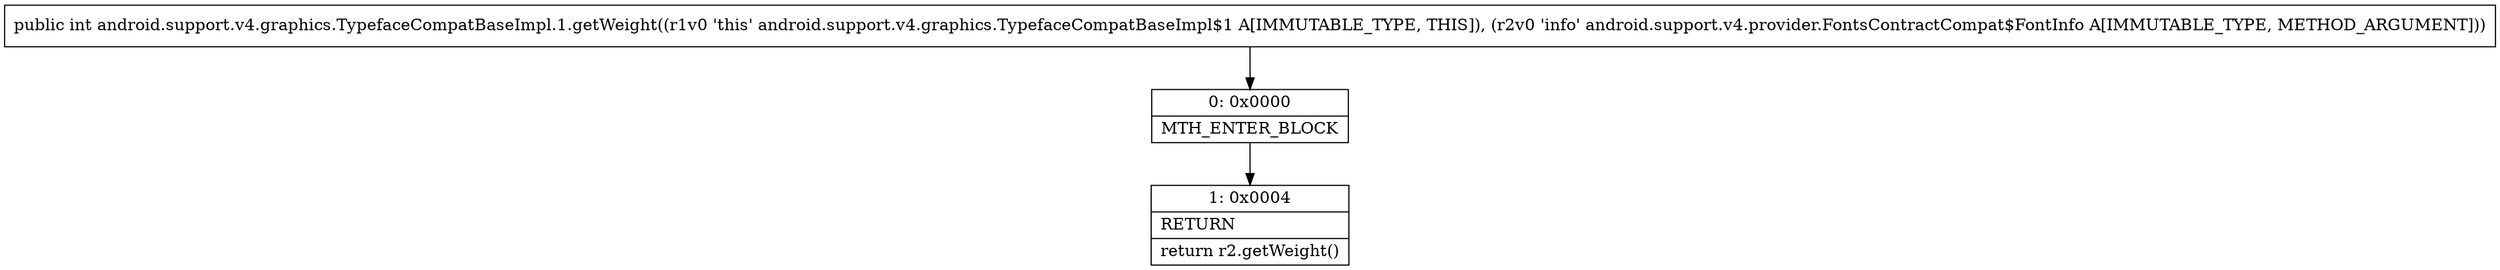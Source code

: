 digraph "CFG forandroid.support.v4.graphics.TypefaceCompatBaseImpl.1.getWeight(Landroid\/support\/v4\/provider\/FontsContractCompat$FontInfo;)I" {
Node_0 [shape=record,label="{0\:\ 0x0000|MTH_ENTER_BLOCK\l}"];
Node_1 [shape=record,label="{1\:\ 0x0004|RETURN\l|return r2.getWeight()\l}"];
MethodNode[shape=record,label="{public int android.support.v4.graphics.TypefaceCompatBaseImpl.1.getWeight((r1v0 'this' android.support.v4.graphics.TypefaceCompatBaseImpl$1 A[IMMUTABLE_TYPE, THIS]), (r2v0 'info' android.support.v4.provider.FontsContractCompat$FontInfo A[IMMUTABLE_TYPE, METHOD_ARGUMENT])) }"];
MethodNode -> Node_0;
Node_0 -> Node_1;
}

